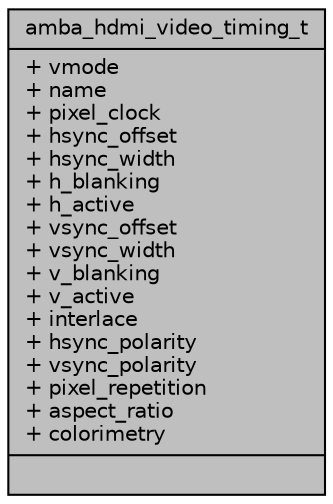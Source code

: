 digraph "amba_hdmi_video_timing_t"
{
 // INTERACTIVE_SVG=YES
 // LATEX_PDF_SIZE
  bgcolor="transparent";
  edge [fontname="Helvetica",fontsize="10",labelfontname="Helvetica",labelfontsize="10"];
  node [fontname="Helvetica",fontsize="10",shape=record];
  Node1 [label="{amba_hdmi_video_timing_t\n|+ vmode\l+ name\l+ pixel_clock\l+ hsync_offset\l+ hsync_width\l+ h_blanking\l+ h_active\l+ vsync_offset\l+ vsync_width\l+ v_blanking\l+ v_active\l+ interlace\l+ hsync_polarity\l+ vsync_polarity\l+ pixel_repetition\l+ aspect_ratio\l+ colorimetry\l|}",height=0.2,width=0.4,color="black", fillcolor="grey75", style="filled", fontcolor="black",tooltip=" "];
}
